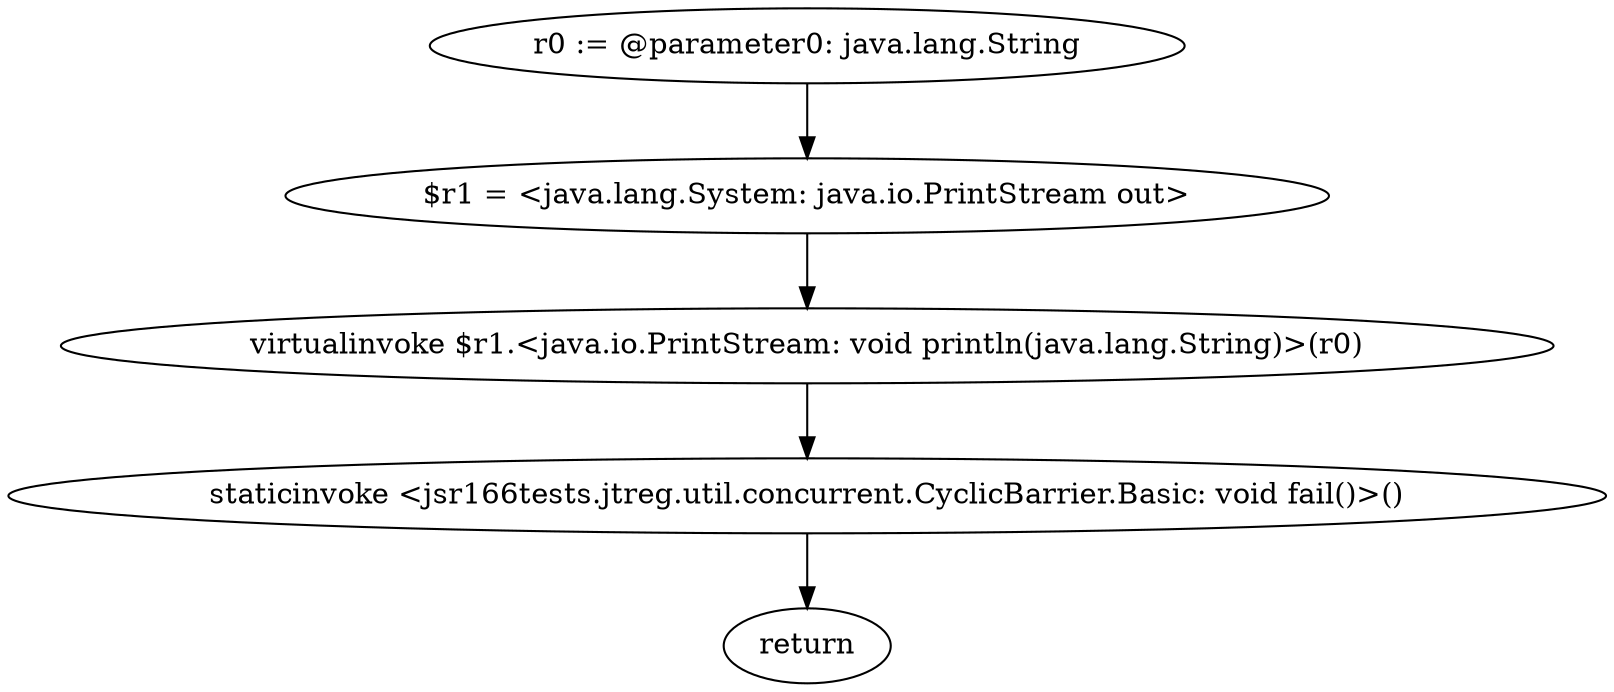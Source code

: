 digraph "unitGraph" {
    "r0 := @parameter0: java.lang.String"
    "$r1 = <java.lang.System: java.io.PrintStream out>"
    "virtualinvoke $r1.<java.io.PrintStream: void println(java.lang.String)>(r0)"
    "staticinvoke <jsr166tests.jtreg.util.concurrent.CyclicBarrier.Basic: void fail()>()"
    "return"
    "r0 := @parameter0: java.lang.String"->"$r1 = <java.lang.System: java.io.PrintStream out>";
    "$r1 = <java.lang.System: java.io.PrintStream out>"->"virtualinvoke $r1.<java.io.PrintStream: void println(java.lang.String)>(r0)";
    "virtualinvoke $r1.<java.io.PrintStream: void println(java.lang.String)>(r0)"->"staticinvoke <jsr166tests.jtreg.util.concurrent.CyclicBarrier.Basic: void fail()>()";
    "staticinvoke <jsr166tests.jtreg.util.concurrent.CyclicBarrier.Basic: void fail()>()"->"return";
}
